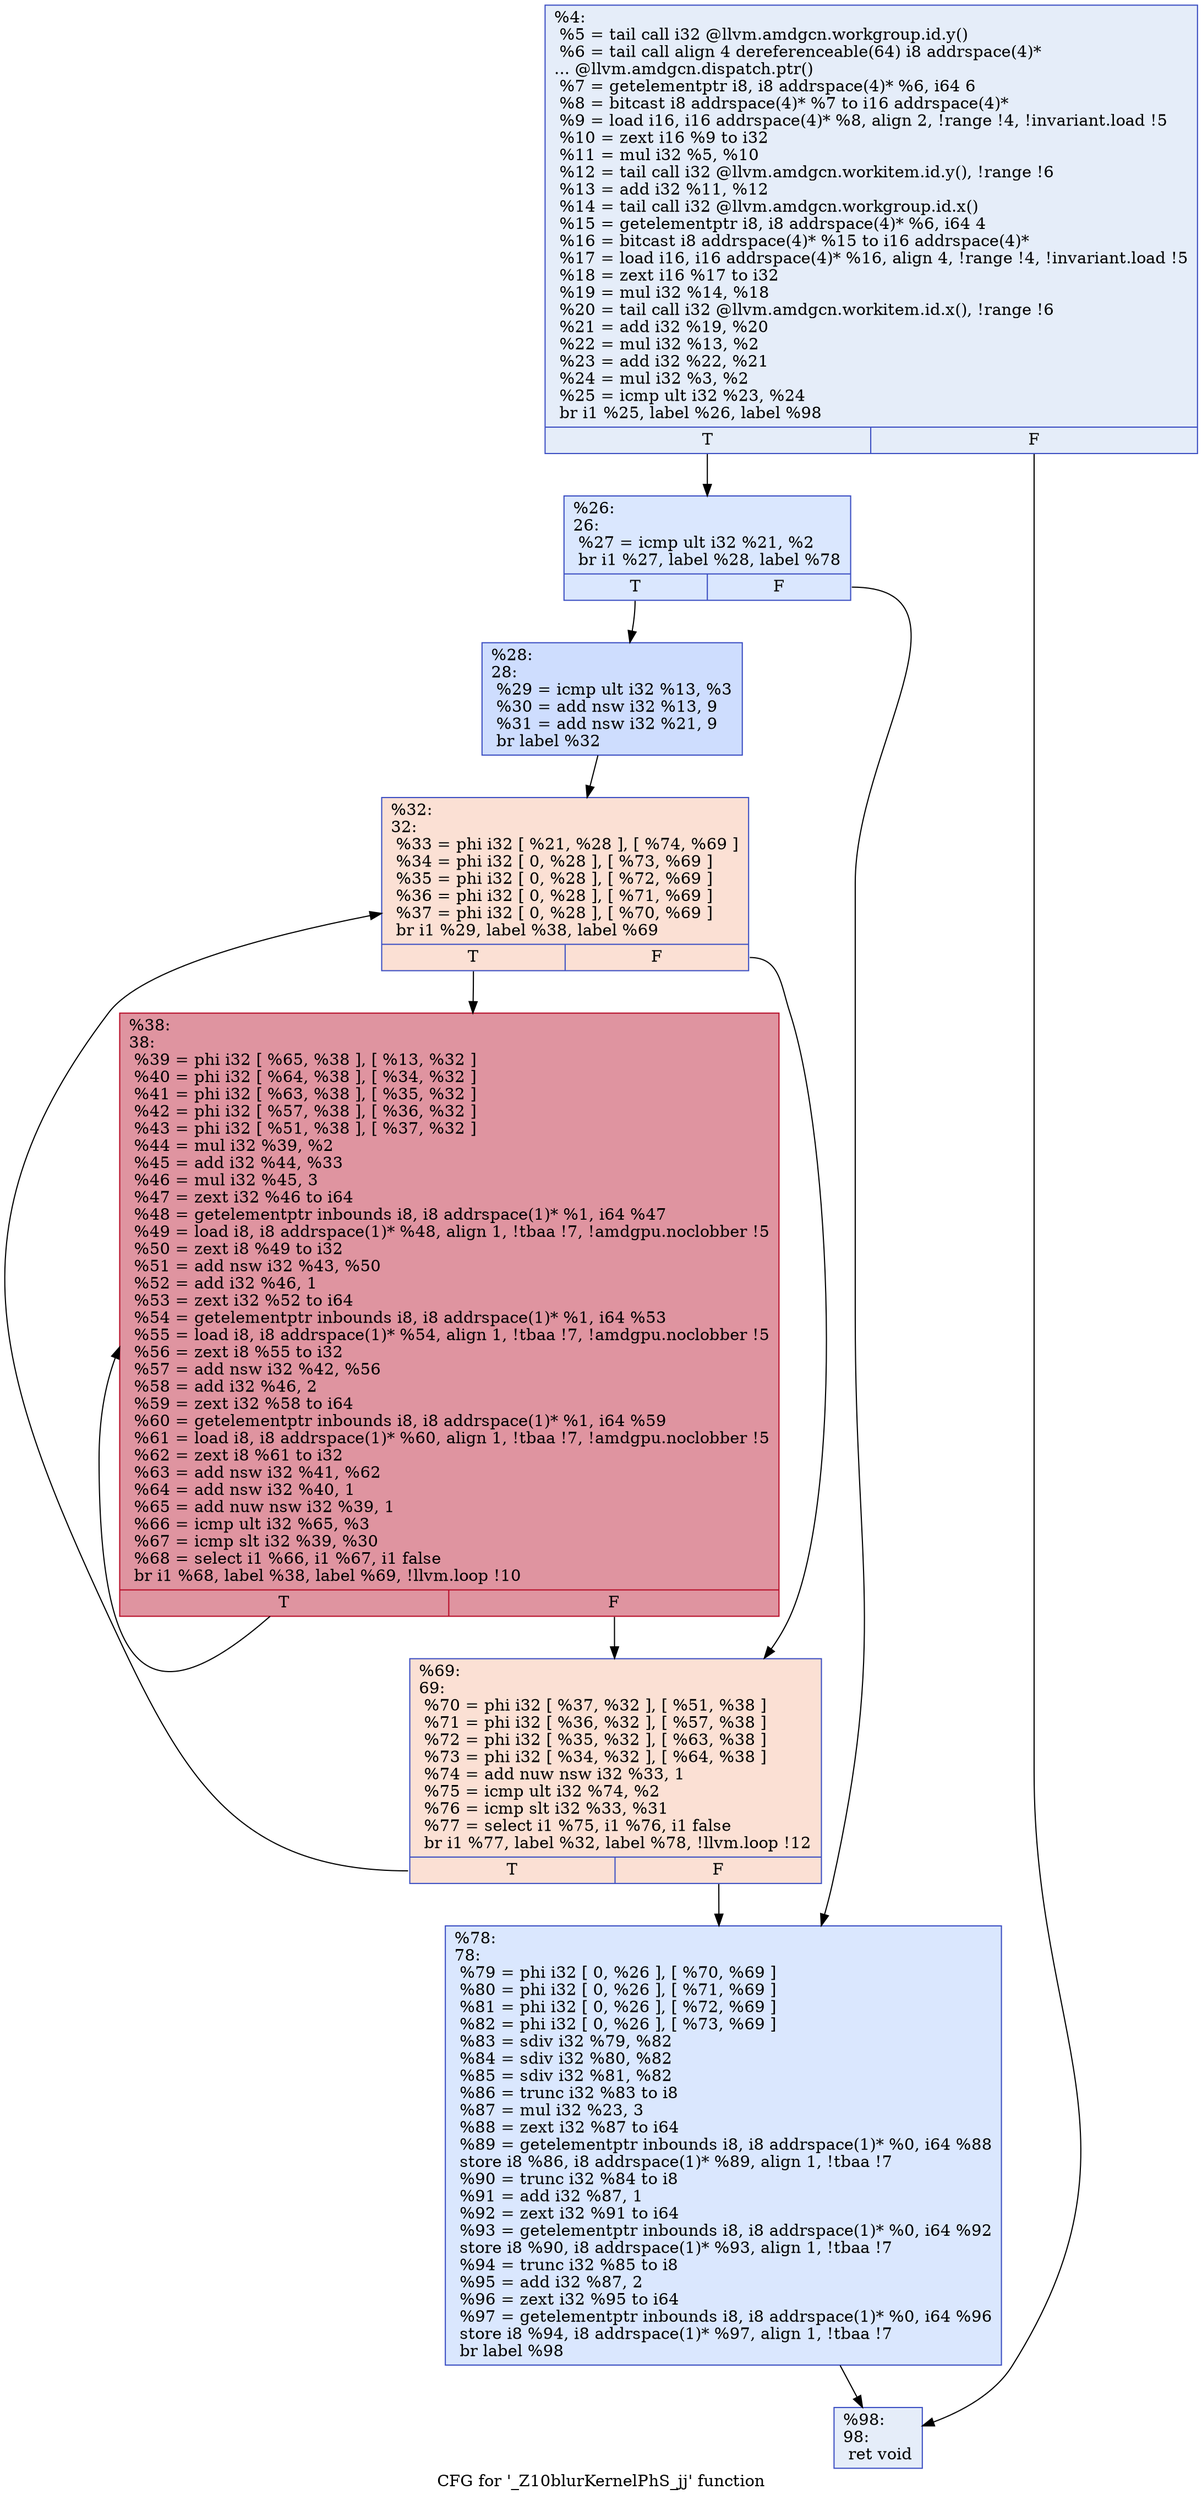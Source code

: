 digraph "CFG for '_Z10blurKernelPhS_jj' function" {
	label="CFG for '_Z10blurKernelPhS_jj' function";

	Node0x55bbe30 [shape=record,color="#3d50c3ff", style=filled, fillcolor="#c5d6f270",label="{%4:\l  %5 = tail call i32 @llvm.amdgcn.workgroup.id.y()\l  %6 = tail call align 4 dereferenceable(64) i8 addrspace(4)*\l... @llvm.amdgcn.dispatch.ptr()\l  %7 = getelementptr i8, i8 addrspace(4)* %6, i64 6\l  %8 = bitcast i8 addrspace(4)* %7 to i16 addrspace(4)*\l  %9 = load i16, i16 addrspace(4)* %8, align 2, !range !4, !invariant.load !5\l  %10 = zext i16 %9 to i32\l  %11 = mul i32 %5, %10\l  %12 = tail call i32 @llvm.amdgcn.workitem.id.y(), !range !6\l  %13 = add i32 %11, %12\l  %14 = tail call i32 @llvm.amdgcn.workgroup.id.x()\l  %15 = getelementptr i8, i8 addrspace(4)* %6, i64 4\l  %16 = bitcast i8 addrspace(4)* %15 to i16 addrspace(4)*\l  %17 = load i16, i16 addrspace(4)* %16, align 4, !range !4, !invariant.load !5\l  %18 = zext i16 %17 to i32\l  %19 = mul i32 %14, %18\l  %20 = tail call i32 @llvm.amdgcn.workitem.id.x(), !range !6\l  %21 = add i32 %19, %20\l  %22 = mul i32 %13, %2\l  %23 = add i32 %22, %21\l  %24 = mul i32 %3, %2\l  %25 = icmp ult i32 %23, %24\l  br i1 %25, label %26, label %98\l|{<s0>T|<s1>F}}"];
	Node0x55bbe30:s0 -> Node0x55bf940;
	Node0x55bbe30:s1 -> Node0x55bf9d0;
	Node0x55bf940 [shape=record,color="#3d50c3ff", style=filled, fillcolor="#abc8fd70",label="{%26:\l26:                                               \l  %27 = icmp ult i32 %21, %2\l  br i1 %27, label %28, label %78\l|{<s0>T|<s1>F}}"];
	Node0x55bf940:s0 -> Node0x55bfba0;
	Node0x55bf940:s1 -> Node0x55bfbf0;
	Node0x55bfba0 [shape=record,color="#3d50c3ff", style=filled, fillcolor="#8fb1fe70",label="{%28:\l28:                                               \l  %29 = icmp ult i32 %13, %3\l  %30 = add nsw i32 %13, 9\l  %31 = add nsw i32 %21, 9\l  br label %32\l}"];
	Node0x55bfba0 -> Node0x55bfee0;
	Node0x55bfee0 [shape=record,color="#3d50c3ff", style=filled, fillcolor="#f7b99e70",label="{%32:\l32:                                               \l  %33 = phi i32 [ %21, %28 ], [ %74, %69 ]\l  %34 = phi i32 [ 0, %28 ], [ %73, %69 ]\l  %35 = phi i32 [ 0, %28 ], [ %72, %69 ]\l  %36 = phi i32 [ 0, %28 ], [ %71, %69 ]\l  %37 = phi i32 [ 0, %28 ], [ %70, %69 ]\l  br i1 %29, label %38, label %69\l|{<s0>T|<s1>F}}"];
	Node0x55bfee0:s0 -> Node0x55c06c0;
	Node0x55bfee0:s1 -> Node0x55bdfd0;
	Node0x55c06c0 [shape=record,color="#b70d28ff", style=filled, fillcolor="#b70d2870",label="{%38:\l38:                                               \l  %39 = phi i32 [ %65, %38 ], [ %13, %32 ]\l  %40 = phi i32 [ %64, %38 ], [ %34, %32 ]\l  %41 = phi i32 [ %63, %38 ], [ %35, %32 ]\l  %42 = phi i32 [ %57, %38 ], [ %36, %32 ]\l  %43 = phi i32 [ %51, %38 ], [ %37, %32 ]\l  %44 = mul i32 %39, %2\l  %45 = add i32 %44, %33\l  %46 = mul i32 %45, 3\l  %47 = zext i32 %46 to i64\l  %48 = getelementptr inbounds i8, i8 addrspace(1)* %1, i64 %47\l  %49 = load i8, i8 addrspace(1)* %48, align 1, !tbaa !7, !amdgpu.noclobber !5\l  %50 = zext i8 %49 to i32\l  %51 = add nsw i32 %43, %50\l  %52 = add i32 %46, 1\l  %53 = zext i32 %52 to i64\l  %54 = getelementptr inbounds i8, i8 addrspace(1)* %1, i64 %53\l  %55 = load i8, i8 addrspace(1)* %54, align 1, !tbaa !7, !amdgpu.noclobber !5\l  %56 = zext i8 %55 to i32\l  %57 = add nsw i32 %42, %56\l  %58 = add i32 %46, 2\l  %59 = zext i32 %58 to i64\l  %60 = getelementptr inbounds i8, i8 addrspace(1)* %1, i64 %59\l  %61 = load i8, i8 addrspace(1)* %60, align 1, !tbaa !7, !amdgpu.noclobber !5\l  %62 = zext i8 %61 to i32\l  %63 = add nsw i32 %41, %62\l  %64 = add nsw i32 %40, 1\l  %65 = add nuw nsw i32 %39, 1\l  %66 = icmp ult i32 %65, %3\l  %67 = icmp slt i32 %39, %30\l  %68 = select i1 %66, i1 %67, i1 false\l  br i1 %68, label %38, label %69, !llvm.loop !10\l|{<s0>T|<s1>F}}"];
	Node0x55c06c0:s0 -> Node0x55c06c0;
	Node0x55c06c0:s1 -> Node0x55bdfd0;
	Node0x55bdfd0 [shape=record,color="#3d50c3ff", style=filled, fillcolor="#f7b99e70",label="{%69:\l69:                                               \l  %70 = phi i32 [ %37, %32 ], [ %51, %38 ]\l  %71 = phi i32 [ %36, %32 ], [ %57, %38 ]\l  %72 = phi i32 [ %35, %32 ], [ %63, %38 ]\l  %73 = phi i32 [ %34, %32 ], [ %64, %38 ]\l  %74 = add nuw nsw i32 %33, 1\l  %75 = icmp ult i32 %74, %2\l  %76 = icmp slt i32 %33, %31\l  %77 = select i1 %75, i1 %76, i1 false\l  br i1 %77, label %32, label %78, !llvm.loop !12\l|{<s0>T|<s1>F}}"];
	Node0x55bdfd0:s0 -> Node0x55bfee0;
	Node0x55bdfd0:s1 -> Node0x55bfbf0;
	Node0x55bfbf0 [shape=record,color="#3d50c3ff", style=filled, fillcolor="#abc8fd70",label="{%78:\l78:                                               \l  %79 = phi i32 [ 0, %26 ], [ %70, %69 ]\l  %80 = phi i32 [ 0, %26 ], [ %71, %69 ]\l  %81 = phi i32 [ 0, %26 ], [ %72, %69 ]\l  %82 = phi i32 [ 0, %26 ], [ %73, %69 ]\l  %83 = sdiv i32 %79, %82\l  %84 = sdiv i32 %80, %82\l  %85 = sdiv i32 %81, %82\l  %86 = trunc i32 %83 to i8\l  %87 = mul i32 %23, 3\l  %88 = zext i32 %87 to i64\l  %89 = getelementptr inbounds i8, i8 addrspace(1)* %0, i64 %88\l  store i8 %86, i8 addrspace(1)* %89, align 1, !tbaa !7\l  %90 = trunc i32 %84 to i8\l  %91 = add i32 %87, 1\l  %92 = zext i32 %91 to i64\l  %93 = getelementptr inbounds i8, i8 addrspace(1)* %0, i64 %92\l  store i8 %90, i8 addrspace(1)* %93, align 1, !tbaa !7\l  %94 = trunc i32 %85 to i8\l  %95 = add i32 %87, 2\l  %96 = zext i32 %95 to i64\l  %97 = getelementptr inbounds i8, i8 addrspace(1)* %0, i64 %96\l  store i8 %94, i8 addrspace(1)* %97, align 1, !tbaa !7\l  br label %98\l}"];
	Node0x55bfbf0 -> Node0x55bf9d0;
	Node0x55bf9d0 [shape=record,color="#3d50c3ff", style=filled, fillcolor="#c5d6f270",label="{%98:\l98:                                               \l  ret void\l}"];
}
